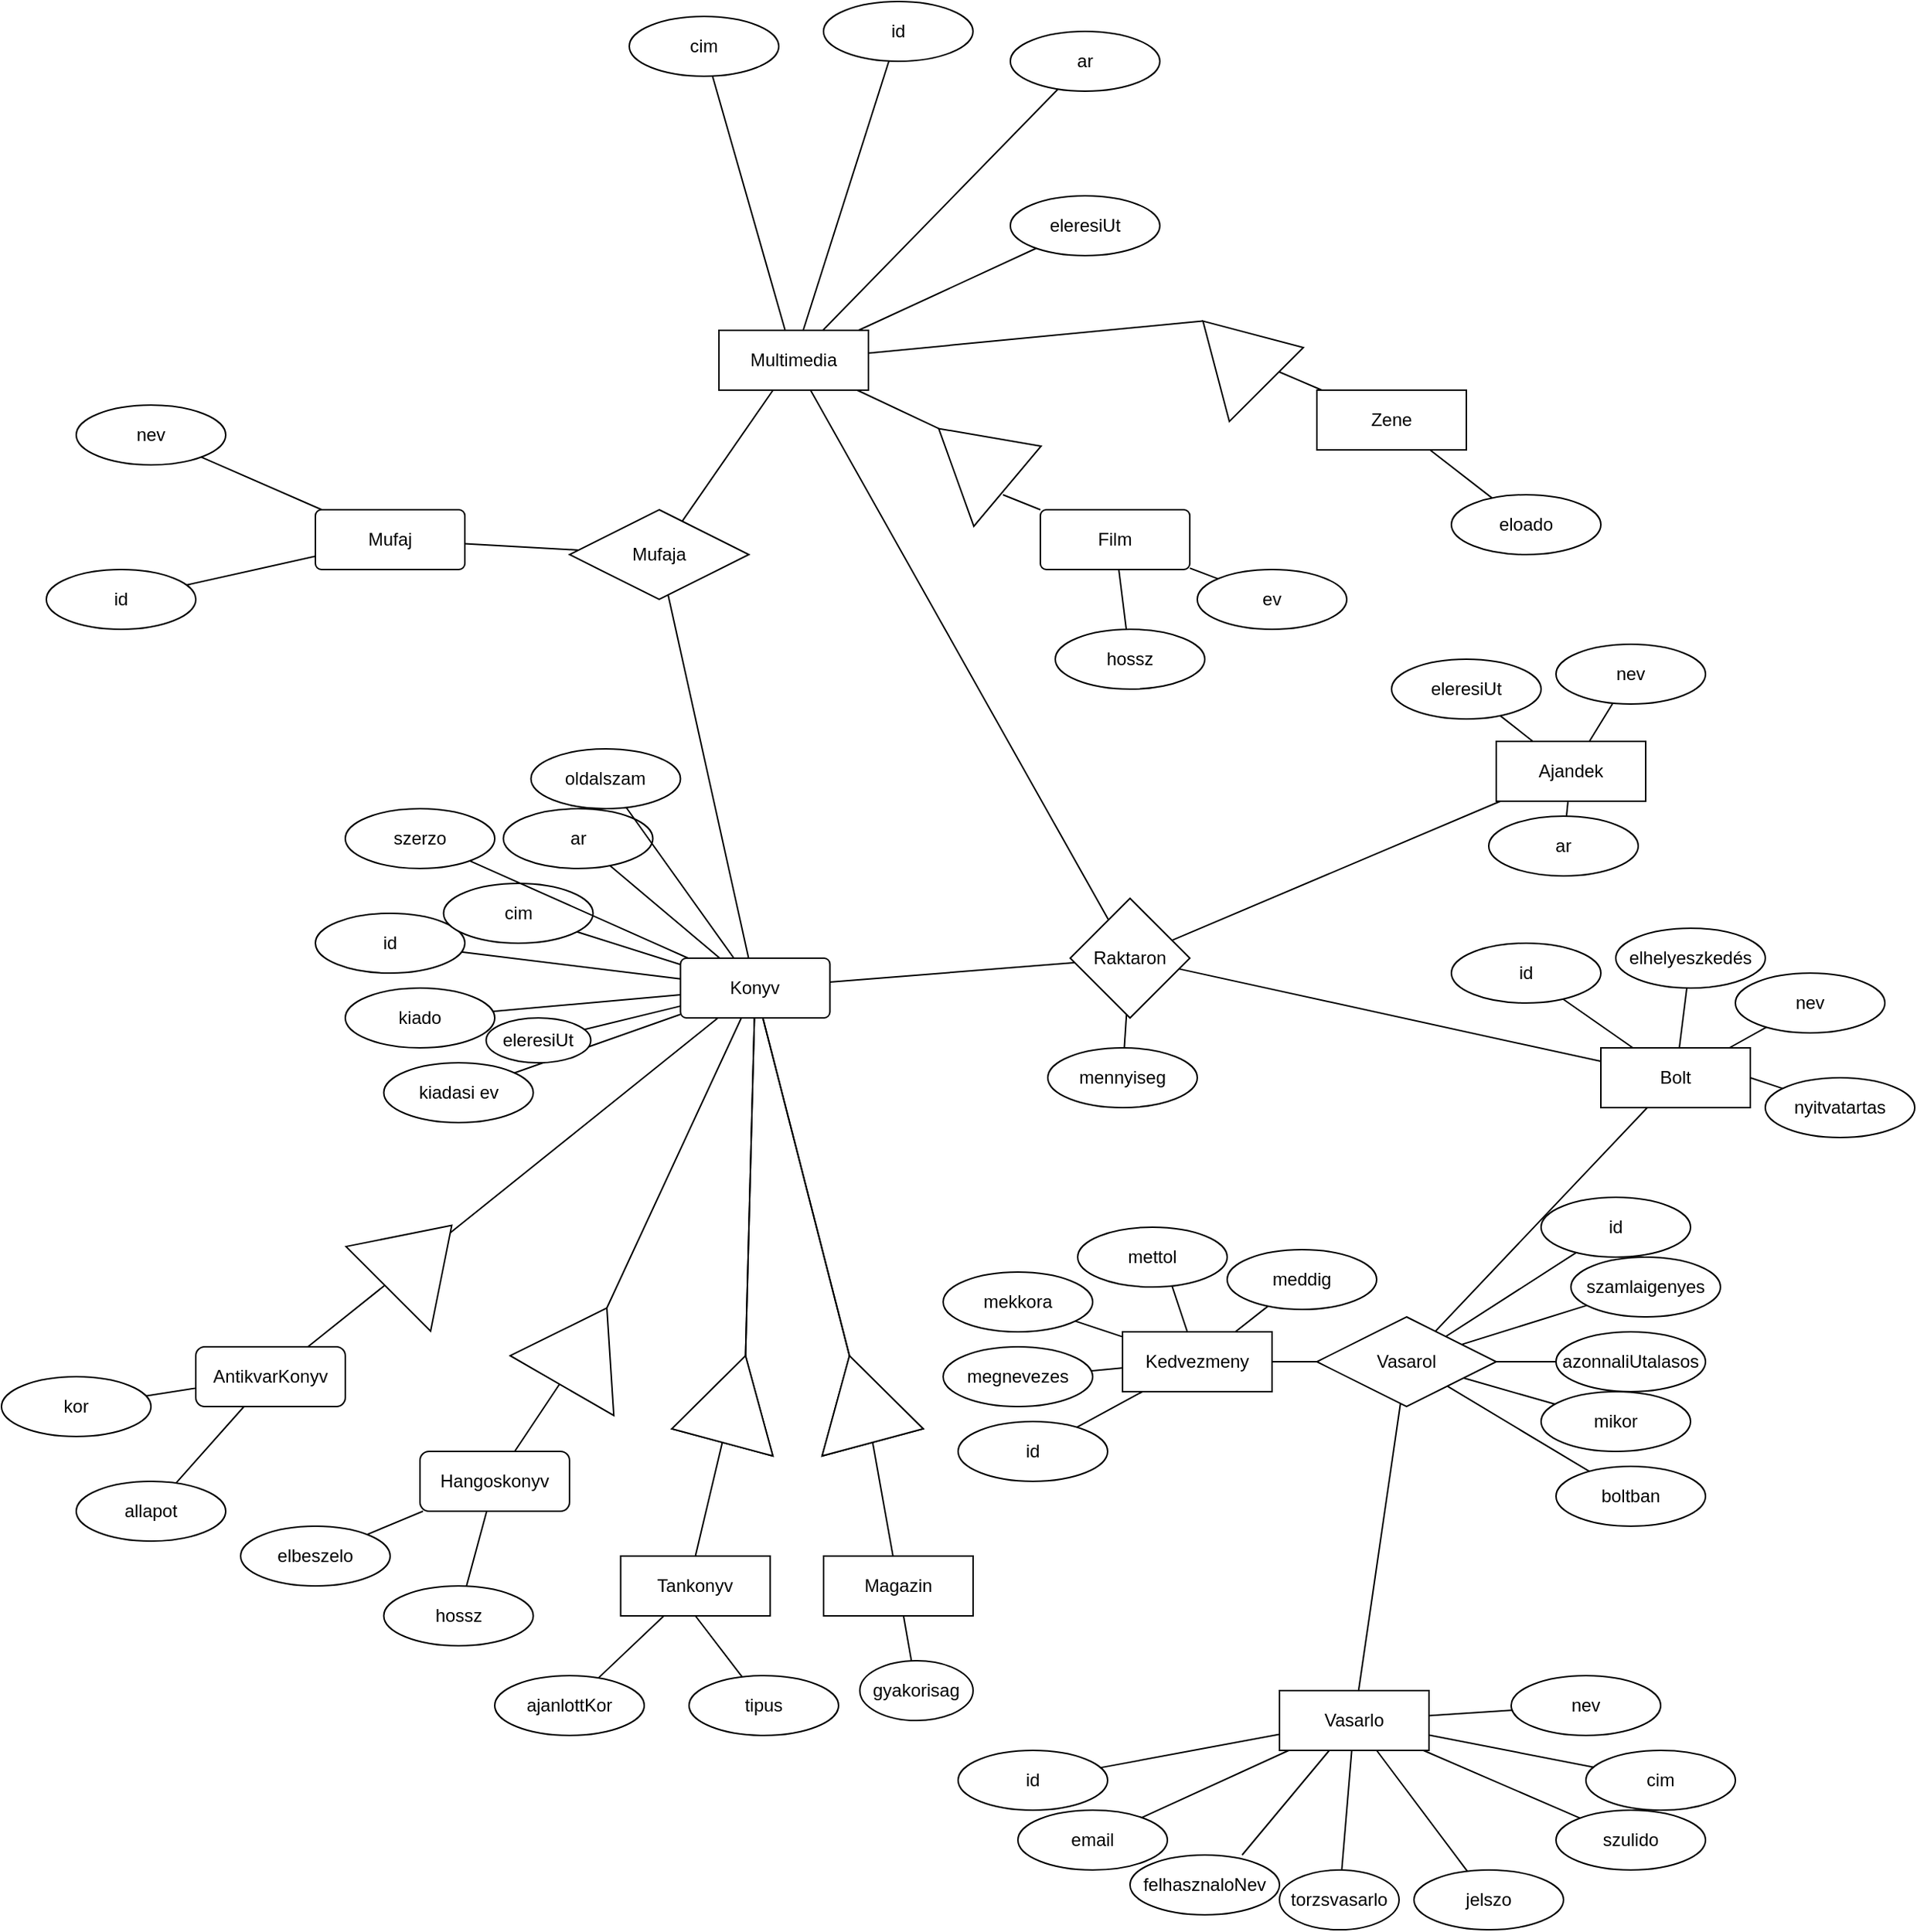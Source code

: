 <mxfile version="14.5.1" type="device"><diagram id="R2lEEEUBdFMjLlhIrx00" name="Page-1"><mxGraphModel dx="2523" dy="2034" grid="1" gridSize="10" guides="1" tooltips="1" connect="1" arrows="1" fold="1" page="1" pageScale="1" pageWidth="850" pageHeight="1100" math="0" shadow="0" extFonts="Permanent Marker^https://fonts.googleapis.com/css?family=Permanent+Marker"><root><mxCell id="0"/><mxCell id="1" parent="0"/><mxCell id="XrJ8PS8pZuy_nvLOSSVN-3" value="Raktaron" style="rhombus;whiteSpace=wrap;html=1;" parent="1" vertex="1"><mxGeometry x="45" y="-80" width="80" height="80" as="geometry"/></mxCell><mxCell id="XrJ8PS8pZuy_nvLOSSVN-24" value="kiado" style="ellipse;whiteSpace=wrap;html=1;align=center;" parent="1" vertex="1"><mxGeometry x="-440" y="-20" width="100" height="40" as="geometry"/></mxCell><mxCell id="XrJ8PS8pZuy_nvLOSSVN-25" value="elhelyeszkedés" style="ellipse;whiteSpace=wrap;html=1;align=center;" parent="1" vertex="1"><mxGeometry x="410" y="-60" width="100" height="40" as="geometry"/></mxCell><mxCell id="XrJ8PS8pZuy_nvLOSSVN-26" value="id" style="ellipse;whiteSpace=wrap;html=1;align=center;" parent="1" vertex="1"><mxGeometry x="-460" y="-70" width="100" height="40" as="geometry"/></mxCell><mxCell id="XrJ8PS8pZuy_nvLOSSVN-27" value="cim" style="ellipse;whiteSpace=wrap;html=1;align=center;" parent="1" vertex="1"><mxGeometry x="-374.24" y="-90" width="100" height="40" as="geometry"/></mxCell><mxCell id="XrJ8PS8pZuy_nvLOSSVN-29" value="id" style="ellipse;whiteSpace=wrap;html=1;align=center;" parent="1" vertex="1"><mxGeometry x="300" y="-50" width="100" height="40" as="geometry"/></mxCell><mxCell id="XrJ8PS8pZuy_nvLOSSVN-31" value="kiadasi ev" style="ellipse;whiteSpace=wrap;html=1;align=center;" parent="1" vertex="1"><mxGeometry x="-414.24" y="30" width="100" height="40" as="geometry"/></mxCell><mxCell id="XrJ8PS8pZuy_nvLOSSVN-32" value="Konyv" style="rounded=1;arcSize=10;whiteSpace=wrap;html=1;align=center;" parent="1" vertex="1"><mxGeometry x="-215.76" y="-40" width="100" height="40" as="geometry"/></mxCell><mxCell id="XrJ8PS8pZuy_nvLOSSVN-33" value="Bolt" style="whiteSpace=wrap;html=1;align=center;" parent="1" vertex="1"><mxGeometry x="400" y="20" width="100" height="40" as="geometry"/></mxCell><mxCell id="XrJ8PS8pZuy_nvLOSSVN-35" value="" style="endArrow=none;html=1;rounded=0;" parent="1" source="XrJ8PS8pZuy_nvLOSSVN-3" target="XrJ8PS8pZuy_nvLOSSVN-32" edge="1"><mxGeometry relative="1" as="geometry"><mxPoint x="-40" y="80" as="sourcePoint"/><mxPoint x="120" y="80" as="targetPoint"/></mxGeometry></mxCell><mxCell id="XrJ8PS8pZuy_nvLOSSVN-36" value="" style="endArrow=none;html=1;rounded=0;" parent="1" source="XrJ8PS8pZuy_nvLOSSVN-33" target="XrJ8PS8pZuy_nvLOSSVN-3" edge="1"><mxGeometry relative="1" as="geometry"><mxPoint x="-40" y="80" as="sourcePoint"/><mxPoint x="120" y="80" as="targetPoint"/></mxGeometry></mxCell><mxCell id="XrJ8PS8pZuy_nvLOSSVN-37" value="" style="endArrow=none;html=1;rounded=0;" parent="1" source="XrJ8PS8pZuy_nvLOSSVN-32" target="XrJ8PS8pZuy_nvLOSSVN-26" edge="1"><mxGeometry relative="1" as="geometry"><mxPoint x="-40" y="80" as="sourcePoint"/><mxPoint x="120" y="80" as="targetPoint"/></mxGeometry></mxCell><mxCell id="XrJ8PS8pZuy_nvLOSSVN-38" value="" style="endArrow=none;html=1;rounded=0;" parent="1" source="XrJ8PS8pZuy_nvLOSSVN-32" target="XrJ8PS8pZuy_nvLOSSVN-27" edge="1"><mxGeometry relative="1" as="geometry"><mxPoint x="-40" y="80" as="sourcePoint"/><mxPoint x="120" y="80" as="targetPoint"/></mxGeometry></mxCell><mxCell id="XrJ8PS8pZuy_nvLOSSVN-39" value="" style="endArrow=none;html=1;rounded=0;" parent="1" source="XrJ8PS8pZuy_nvLOSSVN-32" target="XrJ8PS8pZuy_nvLOSSVN-24" edge="1"><mxGeometry relative="1" as="geometry"><mxPoint x="-40" y="80" as="sourcePoint"/><mxPoint x="120" y="80" as="targetPoint"/></mxGeometry></mxCell><mxCell id="XrJ8PS8pZuy_nvLOSSVN-40" value="" style="endArrow=none;html=1;rounded=0;" parent="1" source="XrJ8PS8pZuy_nvLOSSVN-32" target="XrJ8PS8pZuy_nvLOSSVN-31" edge="1"><mxGeometry relative="1" as="geometry"><mxPoint x="-40" y="80" as="sourcePoint"/><mxPoint x="120" y="80" as="targetPoint"/></mxGeometry></mxCell><mxCell id="XrJ8PS8pZuy_nvLOSSVN-41" value="" style="endArrow=none;html=1;rounded=0;" parent="1" source="XrJ8PS8pZuy_nvLOSSVN-29" target="XrJ8PS8pZuy_nvLOSSVN-33" edge="1"><mxGeometry relative="1" as="geometry"><mxPoint x="-40" y="80" as="sourcePoint"/><mxPoint x="120" y="80" as="targetPoint"/></mxGeometry></mxCell><mxCell id="XrJ8PS8pZuy_nvLOSSVN-42" value="" style="endArrow=none;html=1;rounded=0;" parent="1" source="XrJ8PS8pZuy_nvLOSSVN-25" target="XrJ8PS8pZuy_nvLOSSVN-33" edge="1"><mxGeometry relative="1" as="geometry"><mxPoint x="-40" y="80" as="sourcePoint"/><mxPoint x="120" y="80" as="targetPoint"/></mxGeometry></mxCell><mxCell id="XrJ8PS8pZuy_nvLOSSVN-46" value="" style="endArrow=none;html=1;rounded=0;" parent="1" source="XrJ8PS8pZuy_nvLOSSVN-68" target="XrJ8PS8pZuy_nvLOSSVN-3" edge="1"><mxGeometry relative="1" as="geometry"><mxPoint x="200" y="-90" as="sourcePoint"/><mxPoint x="120" y="80" as="targetPoint"/></mxGeometry></mxCell><mxCell id="XrJ8PS8pZuy_nvLOSSVN-49" value="" style="endArrow=none;html=1;rounded=0;" parent="1" source="XrJ8PS8pZuy_nvLOSSVN-32" target="XrJ8PS8pZuy_nvLOSSVN-52" edge="1"><mxGeometry relative="1" as="geometry"><mxPoint x="-40" y="80" as="sourcePoint"/><mxPoint x="-197.895" y="151.053" as="targetPoint"/></mxGeometry></mxCell><mxCell id="XrJ8PS8pZuy_nvLOSSVN-51" value="Mufaj" style="rounded=1;arcSize=10;whiteSpace=wrap;html=1;align=center;" parent="1" vertex="1"><mxGeometry x="-460" y="-340" width="100" height="40" as="geometry"/></mxCell><mxCell id="XrJ8PS8pZuy_nvLOSSVN-52" value="Mufaja" style="shape=rhombus;perimeter=rhombusPerimeter;whiteSpace=wrap;html=1;align=center;" parent="1" vertex="1"><mxGeometry x="-290" y="-340" width="120" height="60" as="geometry"/></mxCell><mxCell id="XrJ8PS8pZuy_nvLOSSVN-53" value="" style="endArrow=none;html=1;rounded=0;" parent="1" source="XrJ8PS8pZuy_nvLOSSVN-51" target="XrJ8PS8pZuy_nvLOSSVN-52" edge="1"><mxGeometry relative="1" as="geometry"><mxPoint x="-94.286" y="80" as="sourcePoint"/><mxPoint x="-217.333" y="181.333" as="targetPoint"/></mxGeometry></mxCell><mxCell id="XrJ8PS8pZuy_nvLOSSVN-54" value="nev" style="ellipse;whiteSpace=wrap;html=1;align=center;" parent="1" vertex="1"><mxGeometry x="-620" y="-410" width="100" height="40" as="geometry"/></mxCell><mxCell id="XrJ8PS8pZuy_nvLOSSVN-55" value="" style="endArrow=none;html=1;rounded=0;" parent="1" source="XrJ8PS8pZuy_nvLOSSVN-54" target="XrJ8PS8pZuy_nvLOSSVN-51" edge="1"><mxGeometry relative="1" as="geometry"><mxPoint x="-40" y="80" as="sourcePoint"/><mxPoint x="120" y="80" as="targetPoint"/></mxGeometry></mxCell><mxCell id="XrJ8PS8pZuy_nvLOSSVN-56" value="szerzo" style="ellipse;whiteSpace=wrap;html=1;align=center;" parent="1" vertex="1"><mxGeometry x="-440" y="-140" width="100" height="40" as="geometry"/></mxCell><mxCell id="XrJ8PS8pZuy_nvLOSSVN-57" value="" style="endArrow=none;html=1;rounded=0;" parent="1" source="XrJ8PS8pZuy_nvLOSSVN-56" target="XrJ8PS8pZuy_nvLOSSVN-32" edge="1"><mxGeometry relative="1" as="geometry"><mxPoint x="-40" y="80" as="sourcePoint"/><mxPoint x="120" y="80" as="targetPoint"/></mxGeometry></mxCell><mxCell id="XrJ8PS8pZuy_nvLOSSVN-58" value="Vasarlo" style="whiteSpace=wrap;html=1;align=center;" parent="1" vertex="1"><mxGeometry x="185" y="450" width="100" height="40" as="geometry"/></mxCell><mxCell id="XrJ8PS8pZuy_nvLOSSVN-59" value="Vasarol" style="shape=rhombus;perimeter=rhombusPerimeter;whiteSpace=wrap;html=1;align=center;" parent="1" vertex="1"><mxGeometry x="210" y="200" width="120" height="60" as="geometry"/></mxCell><mxCell id="XrJ8PS8pZuy_nvLOSSVN-60" value="" style="endArrow=none;html=1;rounded=0;" parent="1" source="XrJ8PS8pZuy_nvLOSSVN-58" target="XrJ8PS8pZuy_nvLOSSVN-59" edge="1"><mxGeometry relative="1" as="geometry"><mxPoint x="310" y="230" as="sourcePoint"/><mxPoint x="470" y="230" as="targetPoint"/></mxGeometry></mxCell><mxCell id="XrJ8PS8pZuy_nvLOSSVN-61" value="" style="endArrow=none;html=1;rounded=0;" parent="1" source="XrJ8PS8pZuy_nvLOSSVN-59" target="XrJ8PS8pZuy_nvLOSSVN-33" edge="1"><mxGeometry relative="1" as="geometry"><mxPoint x="310" y="230" as="sourcePoint"/><mxPoint x="470" y="230" as="targetPoint"/></mxGeometry></mxCell><mxCell id="XrJ8PS8pZuy_nvLOSSVN-63" value="nev" style="ellipse;whiteSpace=wrap;html=1;align=center;" parent="1" vertex="1"><mxGeometry x="340" y="440" width="100" height="40" as="geometry"/></mxCell><mxCell id="XrJ8PS8pZuy_nvLOSSVN-64" value="id" style="ellipse;whiteSpace=wrap;html=1;align=center;" parent="1" vertex="1"><mxGeometry x="-30" y="490" width="100" height="40" as="geometry"/></mxCell><mxCell id="XrJ8PS8pZuy_nvLOSSVN-65" value="cim" style="ellipse;whiteSpace=wrap;html=1;align=center;" parent="1" vertex="1"><mxGeometry x="390" y="490" width="100" height="40" as="geometry"/></mxCell><mxCell id="XrJ8PS8pZuy_nvLOSSVN-68" value="mennyiseg" style="ellipse;whiteSpace=wrap;html=1;align=center;" parent="1" vertex="1"><mxGeometry x="30" y="20" width="100" height="40" as="geometry"/></mxCell><mxCell id="XrJ8PS8pZuy_nvLOSSVN-69" value="" style="endArrow=none;html=1;rounded=0;" parent="1" source="XrJ8PS8pZuy_nvLOSSVN-58" target="XrJ8PS8pZuy_nvLOSSVN-63" edge="1"><mxGeometry relative="1" as="geometry"><mxPoint x="260.769" y="355.385" as="sourcePoint"/><mxPoint x="381.243" y="344.432" as="targetPoint"/></mxGeometry></mxCell><mxCell id="XrJ8PS8pZuy_nvLOSSVN-70" value="" style="endArrow=none;html=1;rounded=0;" parent="1" source="XrJ8PS8pZuy_nvLOSSVN-58" target="XrJ8PS8pZuy_nvLOSSVN-64" edge="1"><mxGeometry relative="1" as="geometry"><mxPoint x="206.667" y="530" as="sourcePoint"/><mxPoint x="193.326" y="610.044" as="targetPoint"/></mxGeometry></mxCell><mxCell id="XrJ8PS8pZuy_nvLOSSVN-73" value="id" style="ellipse;whiteSpace=wrap;html=1;align=center;" parent="1" vertex="1"><mxGeometry x="360" y="120" width="100" height="40" as="geometry"/></mxCell><mxCell id="XrJ8PS8pZuy_nvLOSSVN-74" value="" style="endArrow=none;html=1;rounded=0;" parent="1" source="XrJ8PS8pZuy_nvLOSSVN-59" target="XrJ8PS8pZuy_nvLOSSVN-73" edge="1"><mxGeometry relative="1" as="geometry"><mxPoint x="256.667" y="366.667" as="sourcePoint"/><mxPoint x="372.913" y="383.273" as="targetPoint"/></mxGeometry></mxCell><mxCell id="XrJ8PS8pZuy_nvLOSSVN-75" value="szulido" style="ellipse;whiteSpace=wrap;html=1;align=center;" parent="1" vertex="1"><mxGeometry x="370" y="530" width="100" height="40" as="geometry"/></mxCell><mxCell id="XrJ8PS8pZuy_nvLOSSVN-76" value="email" style="ellipse;whiteSpace=wrap;html=1;align=center;" parent="1" vertex="1"><mxGeometry x="10" y="530" width="100" height="40" as="geometry"/></mxCell><mxCell id="XrJ8PS8pZuy_nvLOSSVN-78" value="torzsvasarlo" style="ellipse;whiteSpace=wrap;html=1;align=center;" parent="1" vertex="1"><mxGeometry x="185" y="570" width="80" height="40" as="geometry"/></mxCell><mxCell id="XrJ8PS8pZuy_nvLOSSVN-81" value="" style="endArrow=none;html=1;rounded=0;" parent="1" source="XrJ8PS8pZuy_nvLOSSVN-58" target="XrJ8PS8pZuy_nvLOSSVN-65" edge="1"><mxGeometry relative="1" as="geometry"><mxPoint x="170" y="524.348" as="sourcePoint"/><mxPoint x="38.859" y="535.751" as="targetPoint"/></mxGeometry></mxCell><mxCell id="XrJ8PS8pZuy_nvLOSSVN-82" value="" style="endArrow=none;html=1;rounded=0;" parent="1" source="XrJ8PS8pZuy_nvLOSSVN-58" target="XrJ8PS8pZuy_nvLOSSVN-78" edge="1"><mxGeometry relative="1" as="geometry"><mxPoint x="180" y="534.348" as="sourcePoint"/><mxPoint x="48.859" y="545.751" as="targetPoint"/></mxGeometry></mxCell><mxCell id="XrJ8PS8pZuy_nvLOSSVN-85" value="" style="endArrow=none;html=1;rounded=0;" parent="1" source="XrJ8PS8pZuy_nvLOSSVN-58" target="XrJ8PS8pZuy_nvLOSSVN-75" edge="1"><mxGeometry relative="1" as="geometry"><mxPoint x="210" y="564.348" as="sourcePoint"/><mxPoint x="78.859" y="575.751" as="targetPoint"/></mxGeometry></mxCell><mxCell id="XrJ8PS8pZuy_nvLOSSVN-86" value="" style="endArrow=none;html=1;rounded=0;" parent="1" source="XrJ8PS8pZuy_nvLOSSVN-58" target="XrJ8PS8pZuy_nvLOSSVN-76" edge="1"><mxGeometry relative="1" as="geometry"><mxPoint x="220" y="574.348" as="sourcePoint"/><mxPoint x="88.859" y="585.751" as="targetPoint"/></mxGeometry></mxCell><mxCell id="XrJ8PS8pZuy_nvLOSSVN-88" value="azonnaliUtalasos" style="ellipse;whiteSpace=wrap;html=1;align=center;" parent="1" vertex="1"><mxGeometry x="370" y="210" width="100" height="40" as="geometry"/></mxCell><mxCell id="XrJ8PS8pZuy_nvLOSSVN-89" value="szamlaigenyes" style="ellipse;whiteSpace=wrap;html=1;align=center;" parent="1" vertex="1"><mxGeometry x="380" y="160" width="100" height="40" as="geometry"/></mxCell><mxCell id="XrJ8PS8pZuy_nvLOSSVN-90" value="" style="endArrow=none;html=1;rounded=0;" parent="1" source="XrJ8PS8pZuy_nvLOSSVN-59" target="XrJ8PS8pZuy_nvLOSSVN-88" edge="1"><mxGeometry relative="1" as="geometry"><mxPoint x="255.333" y="292.333" as="sourcePoint"/><mxPoint x="411.979" y="347.011" as="targetPoint"/></mxGeometry></mxCell><mxCell id="XrJ8PS8pZuy_nvLOSSVN-91" value="" style="endArrow=none;html=1;rounded=0;" parent="1" source="XrJ8PS8pZuy_nvLOSSVN-59" target="XrJ8PS8pZuy_nvLOSSVN-89" edge="1"><mxGeometry relative="1" as="geometry"><mxPoint x="265.333" y="302.333" as="sourcePoint"/><mxPoint x="421.979" y="357.011" as="targetPoint"/></mxGeometry></mxCell><mxCell id="XrJ8PS8pZuy_nvLOSSVN-92" value="id" style="ellipse;whiteSpace=wrap;html=1;align=center;" parent="1" vertex="1"><mxGeometry x="-120.06" y="-680" width="100" height="40" as="geometry"/></mxCell><mxCell id="XrJ8PS8pZuy_nvLOSSVN-93" value="Film" style="rounded=1;arcSize=10;whiteSpace=wrap;html=1;align=center;" parent="1" vertex="1"><mxGeometry x="25" y="-340" width="100" height="40" as="geometry"/></mxCell><mxCell id="XrJ8PS8pZuy_nvLOSSVN-94" value="" style="endArrow=none;html=1;rounded=0;" parent="1" source="IiNPLwiENyYTRC3x_rsG-48" target="XrJ8PS8pZuy_nvLOSSVN-92" edge="1"><mxGeometry relative="1" as="geometry"><mxPoint x="-0.06" y="-640" as="sourcePoint"/><mxPoint x="-75.254" y="-539.612" as="targetPoint"/></mxGeometry></mxCell><mxCell id="XrJ8PS8pZuy_nvLOSSVN-96" value="" style="endArrow=none;html=1;rounded=0;" parent="1" source="XrJ8PS8pZuy_nvLOSSVN-93" target="XrJ8PS8pZuy_nvLOSSVN-103" edge="1"><mxGeometry relative="1" as="geometry"><mxPoint x="11.65" y="-476.3" as="sourcePoint"/><mxPoint x="-159.374" y="-580.001" as="targetPoint"/></mxGeometry></mxCell><mxCell id="XrJ8PS8pZuy_nvLOSSVN-99" value="ar" style="ellipse;whiteSpace=wrap;html=1;align=center;" parent="1" vertex="1"><mxGeometry x="-334.24" y="-140" width="100" height="40" as="geometry"/></mxCell><mxCell id="XrJ8PS8pZuy_nvLOSSVN-100" value="" style="endArrow=none;html=1;rounded=0;" parent="1" source="XrJ8PS8pZuy_nvLOSSVN-32" target="XrJ8PS8pZuy_nvLOSSVN-99" edge="1"><mxGeometry relative="1" as="geometry"><mxPoint x="-70" y="80" as="sourcePoint"/><mxPoint x="-70" y="150" as="targetPoint"/></mxGeometry></mxCell><mxCell id="XrJ8PS8pZuy_nvLOSSVN-103" value="hossz" style="ellipse;whiteSpace=wrap;html=1;align=center;" parent="1" vertex="1"><mxGeometry x="35" y="-260" width="100" height="40" as="geometry"/></mxCell><mxCell id="XrJ8PS8pZuy_nvLOSSVN-104" value="hossz" style="ellipse;whiteSpace=wrap;html=1;align=center;" parent="1" vertex="1"><mxGeometry x="-414.24" y="380" width="100" height="40" as="geometry"/></mxCell><mxCell id="XrJ8PS8pZuy_nvLOSSVN-105" value="" style="endArrow=none;html=1;rounded=0;" parent="1" source="XrJ8PS8pZuy_nvLOSSVN-111" target="XrJ8PS8pZuy_nvLOSSVN-104" edge="1"><mxGeometry relative="1" as="geometry"><mxPoint x="-70" y="80" as="sourcePoint"/><mxPoint x="-70" y="150" as="targetPoint"/></mxGeometry></mxCell><mxCell id="XrJ8PS8pZuy_nvLOSSVN-107" value="" style="endArrow=none;html=1;rounded=0;" parent="1" source="XrJ8PS8pZuy_nvLOSSVN-109" target="XrJ8PS8pZuy_nvLOSSVN-111" edge="1"><mxGeometry relative="1" as="geometry"><mxPoint x="-180" y="-230" as="sourcePoint"/><mxPoint x="-410" y="323.81" as="targetPoint"/></mxGeometry></mxCell><mxCell id="XrJ8PS8pZuy_nvLOSSVN-109" value="" style="triangle;whiteSpace=wrap;html=1;rotation=-60;" parent="1" vertex="1"><mxGeometry x="-310" y="180" width="60" height="80" as="geometry"/></mxCell><mxCell id="XrJ8PS8pZuy_nvLOSSVN-110" value="" style="endArrow=none;html=1;rounded=0;entryX=1;entryY=0.5;entryDx=0;entryDy=0;" parent="1" source="XrJ8PS8pZuy_nvLOSSVN-32" target="XrJ8PS8pZuy_nvLOSSVN-109" edge="1"><mxGeometry relative="1" as="geometry"><mxPoint x="-104.104" y="70" as="sourcePoint"/><mxPoint x="-410" y="323.81" as="targetPoint"/></mxGeometry></mxCell><mxCell id="XrJ8PS8pZuy_nvLOSSVN-111" value="Hangoskonyv" style="rounded=1;whiteSpace=wrap;html=1;" parent="1" vertex="1"><mxGeometry x="-390" y="290" width="100" height="40" as="geometry"/></mxCell><mxCell id="XrJ8PS8pZuy_nvLOSSVN-112" value="elbeszelo" style="ellipse;whiteSpace=wrap;html=1;align=center;" parent="1" vertex="1"><mxGeometry x="-510" y="340" width="100" height="40" as="geometry"/></mxCell><mxCell id="XrJ8PS8pZuy_nvLOSSVN-113" value="" style="endArrow=none;html=1;rounded=0;" parent="1" source="XrJ8PS8pZuy_nvLOSSVN-111" target="XrJ8PS8pZuy_nvLOSSVN-112" edge="1"><mxGeometry relative="1" as="geometry"><mxPoint x="-395.758" y="350" as="sourcePoint"/><mxPoint x="-377.197" y="400.208" as="targetPoint"/></mxGeometry></mxCell><mxCell id="XrJ8PS8pZuy_nvLOSSVN-114" value="oldalszam" style="ellipse;whiteSpace=wrap;html=1;align=center;" parent="1" vertex="1"><mxGeometry x="-315.76" y="-180" width="100" height="40" as="geometry"/></mxCell><mxCell id="XrJ8PS8pZuy_nvLOSSVN-115" value="" style="endArrow=none;html=1;rounded=0;" parent="1" source="XrJ8PS8pZuy_nvLOSSVN-32" target="XrJ8PS8pZuy_nvLOSSVN-114" edge="1"><mxGeometry relative="1" as="geometry"><mxPoint x="-70" y="80" as="sourcePoint"/><mxPoint x="-70" y="150" as="targetPoint"/></mxGeometry></mxCell><mxCell id="XrJ8PS8pZuy_nvLOSSVN-118" value="kor" style="ellipse;whiteSpace=wrap;html=1;align=center;" parent="1" vertex="1"><mxGeometry x="-670" y="240" width="100" height="40" as="geometry"/></mxCell><mxCell id="XrJ8PS8pZuy_nvLOSSVN-119" value="" style="endArrow=none;html=1;rounded=0;" parent="1" source="XrJ8PS8pZuy_nvLOSSVN-122" target="XrJ8PS8pZuy_nvLOSSVN-118" edge="1"><mxGeometry relative="1" as="geometry"><mxPoint x="-250" y="30" as="sourcePoint"/><mxPoint x="-250" y="100" as="targetPoint"/></mxGeometry></mxCell><mxCell id="XrJ8PS8pZuy_nvLOSSVN-120" value="" style="endArrow=none;html=1;rounded=0;" parent="1" source="XrJ8PS8pZuy_nvLOSSVN-121" target="XrJ8PS8pZuy_nvLOSSVN-122" edge="1"><mxGeometry relative="1" as="geometry"><mxPoint x="-360" y="-280" as="sourcePoint"/><mxPoint x="-590" y="273.81" as="targetPoint"/></mxGeometry></mxCell><mxCell id="XrJ8PS8pZuy_nvLOSSVN-121" value="" style="triangle;whiteSpace=wrap;html=1;rotation=-45;" parent="1" vertex="1"><mxGeometry x="-420" y="120" width="60" height="80" as="geometry"/></mxCell><mxCell id="XrJ8PS8pZuy_nvLOSSVN-122" value="AntikvarKonyv" style="rounded=1;whiteSpace=wrap;html=1;" parent="1" vertex="1"><mxGeometry x="-540" y="220" width="100" height="40" as="geometry"/></mxCell><mxCell id="XrJ8PS8pZuy_nvLOSSVN-123" value="allapot" style="ellipse;whiteSpace=wrap;html=1;align=center;" parent="1" vertex="1"><mxGeometry x="-620" y="310" width="100" height="40" as="geometry"/></mxCell><mxCell id="XrJ8PS8pZuy_nvLOSSVN-124" value="" style="endArrow=none;html=1;rounded=0;" parent="1" source="XrJ8PS8pZuy_nvLOSSVN-122" target="XrJ8PS8pZuy_nvLOSSVN-123" edge="1"><mxGeometry relative="1" as="geometry"><mxPoint x="-575.758" y="300" as="sourcePoint"/><mxPoint x="-557.197" y="350.208" as="targetPoint"/></mxGeometry></mxCell><mxCell id="XrJ8PS8pZuy_nvLOSSVN-125" value="" style="endArrow=none;html=1;rounded=0;" parent="1" source="XrJ8PS8pZuy_nvLOSSVN-32" target="XrJ8PS8pZuy_nvLOSSVN-121" edge="1"><mxGeometry relative="1" as="geometry"><mxPoint x="-95.72" y="80" as="sourcePoint"/><mxPoint x="-255.664" y="204.373" as="targetPoint"/></mxGeometry></mxCell><mxCell id="XrJ8PS8pZuy_nvLOSSVN-142" value="Zene" style="rounded=0;whiteSpace=wrap;html=1;" parent="1" vertex="1"><mxGeometry x="210" y="-420" width="100" height="40" as="geometry"/></mxCell><mxCell id="XrJ8PS8pZuy_nvLOSSVN-146" value="ar" style="ellipse;whiteSpace=wrap;html=1;align=center;" parent="1" vertex="1"><mxGeometry x="4.94" y="-660" width="100" height="40" as="geometry"/></mxCell><mxCell id="XrJ8PS8pZuy_nvLOSSVN-147" value="" style="endArrow=none;html=1;rounded=0;" parent="1" source="IiNPLwiENyYTRC3x_rsG-48" target="XrJ8PS8pZuy_nvLOSSVN-146" edge="1"><mxGeometry relative="1" as="geometry"><mxPoint x="-47.429" y="-660" as="sourcePoint"/><mxPoint x="-302.47" y="-800" as="targetPoint"/></mxGeometry></mxCell><mxCell id="XrJ8PS8pZuy_nvLOSSVN-150" value="eloado" style="ellipse;whiteSpace=wrap;html=1;align=center;" parent="1" vertex="1"><mxGeometry x="300" y="-350" width="100" height="40" as="geometry"/></mxCell><mxCell id="XrJ8PS8pZuy_nvLOSSVN-151" value="" style="endArrow=none;html=1;rounded=0;" parent="1" source="XrJ8PS8pZuy_nvLOSSVN-150" target="XrJ8PS8pZuy_nvLOSSVN-142" edge="1"><mxGeometry relative="1" as="geometry"><mxPoint x="325.273" y="-650.382" as="sourcePoint"/><mxPoint x="265" y="-530" as="targetPoint"/></mxGeometry></mxCell><mxCell id="XrJ8PS8pZuy_nvLOSSVN-98" value="cim" style="ellipse;whiteSpace=wrap;html=1;align=center;" parent="1" vertex="1"><mxGeometry x="-250" y="-670" width="100" height="40" as="geometry"/></mxCell><mxCell id="1aypObMpzizOVe4IXBlL-1" value="" style="endArrow=none;html=1;rounded=0;" parent="1" source="IiNPLwiENyYTRC3x_rsG-48" target="XrJ8PS8pZuy_nvLOSSVN-98" edge="1"><mxGeometry relative="1" as="geometry"><mxPoint x="-30.06" y="-640" as="sourcePoint"/><mxPoint x="-73.875" y="-650.507" as="targetPoint"/></mxGeometry></mxCell><mxCell id="1aypObMpzizOVe4IXBlL-3" style="edgeStyle=orthogonalEdgeStyle;rounded=0;orthogonalLoop=1;jettySize=auto;html=1;exitX=0.5;exitY=1;exitDx=0;exitDy=0;" parent="1" source="XrJ8PS8pZuy_nvLOSSVN-103" target="XrJ8PS8pZuy_nvLOSSVN-103" edge="1"><mxGeometry relative="1" as="geometry"/></mxCell><mxCell id="1aypObMpzizOVe4IXBlL-6" value="" style="endArrow=none;html=1;rounded=0;entryX=1;entryY=0.5;entryDx=0;entryDy=0;" parent="1" source="XrJ8PS8pZuy_nvLOSSVN-32" target="1aypObMpzizOVe4IXBlL-8" edge="1"><mxGeometry relative="1" as="geometry"><mxPoint x="-180" y="160" as="sourcePoint"/><mxPoint x="-150" y="220" as="targetPoint"/></mxGeometry></mxCell><mxCell id="1aypObMpzizOVe4IXBlL-8" value="" style="triangle;whiteSpace=wrap;html=1;rotation=-75;" parent="1" vertex="1"><mxGeometry x="-210" y="220" width="60" height="70" as="geometry"/></mxCell><mxCell id="1aypObMpzizOVe4IXBlL-9" value="" style="endArrow=none;html=1;entryX=0;entryY=0.5;entryDx=0;entryDy=0;exitX=0.5;exitY=0;exitDx=0;exitDy=0;" parent="1" source="1aypObMpzizOVe4IXBlL-10" target="1aypObMpzizOVe4IXBlL-8" edge="1"><mxGeometry width="50" height="50" relative="1" as="geometry"><mxPoint x="-210" y="340" as="sourcePoint"/><mxPoint x="-170" y="310" as="targetPoint"/></mxGeometry></mxCell><mxCell id="1aypObMpzizOVe4IXBlL-10" value="Tankonyv" style="whiteSpace=wrap;html=1;align=center;" parent="1" vertex="1"><mxGeometry x="-255.76" y="360" width="100" height="40" as="geometry"/></mxCell><mxCell id="1aypObMpzizOVe4IXBlL-15" value="" style="endArrow=none;html=1;exitX=0.5;exitY=1;exitDx=0;exitDy=0;" parent="1" source="1aypObMpzizOVe4IXBlL-10" target="IiNPLwiENyYTRC3x_rsG-20" edge="1"><mxGeometry width="50" height="50" relative="1" as="geometry"><mxPoint x="-40" y="230" as="sourcePoint"/><mxPoint x="-170.046" y="457.143" as="targetPoint"/></mxGeometry></mxCell><mxCell id="1aypObMpzizOVe4IXBlL-16" value="ajanlottKor" style="ellipse;whiteSpace=wrap;html=1;align=center;" parent="1" vertex="1"><mxGeometry x="-340" y="440" width="100" height="40" as="geometry"/></mxCell><mxCell id="1aypObMpzizOVe4IXBlL-17" value="" style="endArrow=none;html=1;" parent="1" source="1aypObMpzizOVe4IXBlL-10" target="1aypObMpzizOVe4IXBlL-16" edge="1"><mxGeometry width="50" height="50" relative="1" as="geometry"><mxPoint x="-40" y="350" as="sourcePoint"/><mxPoint x="10" y="300" as="targetPoint"/></mxGeometry></mxCell><mxCell id="1aypObMpzizOVe4IXBlL-20" value="Kedvezmeny" style="whiteSpace=wrap;html=1;align=center;" parent="1" vertex="1"><mxGeometry x="80" y="210" width="100" height="40" as="geometry"/></mxCell><mxCell id="1aypObMpzizOVe4IXBlL-21" value="" style="endArrow=none;html=1;exitX=0.5;exitY=0;exitDx=0;exitDy=0;" parent="1" source="1aypObMpzizOVe4IXBlL-22" target="1aypObMpzizOVe4IXBlL-20" edge="1"><mxGeometry width="50" height="50" relative="1" as="geometry"><mxPoint x="80" y="350" as="sourcePoint"/><mxPoint x="130" y="300" as="targetPoint"/></mxGeometry></mxCell><mxCell id="1aypObMpzizOVe4IXBlL-22" value="mettol" style="ellipse;whiteSpace=wrap;html=1;align=center;" parent="1" vertex="1"><mxGeometry x="50" y="140" width="100" height="40" as="geometry"/></mxCell><mxCell id="1aypObMpzizOVe4IXBlL-23" value="meddig" style="ellipse;whiteSpace=wrap;html=1;align=center;" parent="1" vertex="1"><mxGeometry x="150" y="155" width="100" height="40" as="geometry"/></mxCell><mxCell id="1aypObMpzizOVe4IXBlL-24" value="mekkora" style="ellipse;whiteSpace=wrap;html=1;align=center;" parent="1" vertex="1"><mxGeometry x="-40" y="170" width="100" height="40" as="geometry"/></mxCell><mxCell id="1aypObMpzizOVe4IXBlL-25" value="" style="endArrow=none;html=1;" parent="1" source="1aypObMpzizOVe4IXBlL-20" target="1aypObMpzizOVe4IXBlL-24" edge="1"><mxGeometry width="50" height="50" relative="1" as="geometry"><mxPoint x="80" y="230" as="sourcePoint"/><mxPoint x="130" y="180" as="targetPoint"/></mxGeometry></mxCell><mxCell id="1aypObMpzizOVe4IXBlL-26" value="" style="endArrow=none;html=1;" parent="1" source="1aypObMpzizOVe4IXBlL-20" target="1aypObMpzizOVe4IXBlL-23" edge="1"><mxGeometry width="50" height="50" relative="1" as="geometry"><mxPoint x="80" y="230" as="sourcePoint"/><mxPoint x="130" y="180" as="targetPoint"/></mxGeometry></mxCell><mxCell id="1aypObMpzizOVe4IXBlL-27" style="edgeStyle=orthogonalEdgeStyle;rounded=0;orthogonalLoop=1;jettySize=auto;html=1;exitX=0.5;exitY=1;exitDx=0;exitDy=0;endArrow=none;endFill=0;" parent="1" source="1aypObMpzizOVe4IXBlL-24" target="1aypObMpzizOVe4IXBlL-24" edge="1"><mxGeometry relative="1" as="geometry"/></mxCell><mxCell id="1aypObMpzizOVe4IXBlL-29" value="" style="endArrow=none;html=1;entryX=0;entryY=0.5;entryDx=0;entryDy=0;" parent="1" source="1aypObMpzizOVe4IXBlL-20" target="XrJ8PS8pZuy_nvLOSSVN-59" edge="1"><mxGeometry width="50" height="50" relative="1" as="geometry"><mxPoint x="80" y="230" as="sourcePoint"/><mxPoint x="130" y="180" as="targetPoint"/></mxGeometry></mxCell><mxCell id="1aypObMpzizOVe4IXBlL-30" value="" style="endArrow=none;html=1;" parent="1" source="1aypObMpzizOVe4IXBlL-31" target="1aypObMpzizOVe4IXBlL-20" edge="1"><mxGeometry width="50" height="50" relative="1" as="geometry"><mxPoint x="120" y="120" as="sourcePoint"/><mxPoint x="130" y="180" as="targetPoint"/></mxGeometry></mxCell><mxCell id="1aypObMpzizOVe4IXBlL-31" value="id" style="ellipse;whiteSpace=wrap;html=1;align=center;" parent="1" vertex="1"><mxGeometry x="-30" y="270" width="100" height="40" as="geometry"/></mxCell><mxCell id="1aypObMpzizOVe4IXBlL-32" value="" style="endArrow=none;html=1;" parent="1" source="1aypObMpzizOVe4IXBlL-33" target="1aypObMpzizOVe4IXBlL-20" edge="1"><mxGeometry width="50" height="50" relative="1" as="geometry"><mxPoint x="20" y="110" as="sourcePoint"/><mxPoint x="130" y="180" as="targetPoint"/></mxGeometry></mxCell><mxCell id="1aypObMpzizOVe4IXBlL-33" value="megnevezes" style="ellipse;whiteSpace=wrap;html=1;align=center;" parent="1" vertex="1"><mxGeometry x="-40" y="220" width="100" height="40" as="geometry"/></mxCell><mxCell id="1aypObMpzizOVe4IXBlL-34" value="" style="endArrow=none;html=1;" parent="1" source="1aypObMpzizOVe4IXBlL-35" target="XrJ8PS8pZuy_nvLOSSVN-59" edge="1"><mxGeometry width="50" height="50" relative="1" as="geometry"><mxPoint x="270" y="310" as="sourcePoint"/><mxPoint x="170" y="300" as="targetPoint"/></mxGeometry></mxCell><mxCell id="1aypObMpzizOVe4IXBlL-35" value="mikor" style="ellipse;whiteSpace=wrap;html=1;align=center;" parent="1" vertex="1"><mxGeometry x="360" y="250" width="100" height="40" as="geometry"/></mxCell><mxCell id="1aypObMpzizOVe4IXBlL-41" value="" style="endArrow=none;html=1;" parent="1" source="XrJ8PS8pZuy_nvLOSSVN-58" target="1aypObMpzizOVe4IXBlL-42" edge="1"><mxGeometry width="50" height="50" relative="1" as="geometry"><mxPoint x="120" y="350" as="sourcePoint"/><mxPoint x="340" y="640" as="targetPoint"/></mxGeometry></mxCell><mxCell id="1aypObMpzizOVe4IXBlL-42" value="jelszo&lt;br&gt;" style="ellipse;whiteSpace=wrap;html=1;align=center;" parent="1" vertex="1"><mxGeometry x="275.0" y="570" width="100" height="40" as="geometry"/></mxCell><mxCell id="1aypObMpzizOVe4IXBlL-43" value="" style="endArrow=none;html=1;" parent="1" source="1aypObMpzizOVe4IXBlL-45" target="XrJ8PS8pZuy_nvLOSSVN-33" edge="1"><mxGeometry width="50" height="50" relative="1" as="geometry"><mxPoint x="530" y="-10" as="sourcePoint"/><mxPoint x="170" y="-180" as="targetPoint"/></mxGeometry></mxCell><mxCell id="1aypObMpzizOVe4IXBlL-45" value="nev" style="ellipse;whiteSpace=wrap;html=1;align=center;" parent="1" vertex="1"><mxGeometry x="490" y="-30" width="100" height="40" as="geometry"/></mxCell><mxCell id="1aypObMpzizOVe4IXBlL-46" value="nyitvatartas" style="ellipse;whiteSpace=wrap;html=1;align=center;" parent="1" vertex="1"><mxGeometry x="510" y="40" width="100" height="40" as="geometry"/></mxCell><mxCell id="1aypObMpzizOVe4IXBlL-47" value="" style="endArrow=none;html=1;exitX=1;exitY=0.5;exitDx=0;exitDy=0;" parent="1" source="XrJ8PS8pZuy_nvLOSSVN-33" target="1aypObMpzizOVe4IXBlL-46" edge="1"><mxGeometry width="50" height="50" relative="1" as="geometry"><mxPoint x="120" y="-130" as="sourcePoint"/><mxPoint x="170" y="-180" as="targetPoint"/></mxGeometry></mxCell><mxCell id="1aypObMpzizOVe4IXBlL-48" value="" style="endArrow=none;html=1;" parent="1" source="XrJ8PS8pZuy_nvLOSSVN-93" target="1aypObMpzizOVe4IXBlL-49" edge="1"><mxGeometry width="50" height="50" relative="1" as="geometry"><mxPoint x="170" y="-210" as="sourcePoint"/><mxPoint x="30" y="-180" as="targetPoint"/></mxGeometry></mxCell><mxCell id="1aypObMpzizOVe4IXBlL-49" value="ev" style="ellipse;whiteSpace=wrap;html=1;align=center;" parent="1" vertex="1"><mxGeometry x="130.0" y="-300" width="100" height="40" as="geometry"/></mxCell><mxCell id="1aypObMpzizOVe4IXBlL-51" value="" style="endArrow=none;html=1;" parent="1" target="XrJ8PS8pZuy_nvLOSSVN-58" edge="1"><mxGeometry width="50" height="50" relative="1" as="geometry"><mxPoint x="160" y="560" as="sourcePoint"/><mxPoint x="260" y="450" as="targetPoint"/></mxGeometry></mxCell><mxCell id="1aypObMpzizOVe4IXBlL-52" value="felhasznaloNev" style="ellipse;whiteSpace=wrap;html=1;align=center;" parent="1" vertex="1"><mxGeometry x="85" y="560" width="100" height="40" as="geometry"/></mxCell><mxCell id="IiNPLwiENyYTRC3x_rsG-1" value="" style="endArrow=none;html=1;" edge="1" parent="1" source="IiNPLwiENyYTRC3x_rsG-3" target="XrJ8PS8pZuy_nvLOSSVN-59"><mxGeometry width="50" height="50" relative="1" as="geometry"><mxPoint x="310" y="320" as="sourcePoint"/><mxPoint x="565" y="305" as="targetPoint"/></mxGeometry></mxCell><mxCell id="IiNPLwiENyYTRC3x_rsG-3" value="boltban" style="ellipse;whiteSpace=wrap;html=1;align=center;" vertex="1" parent="1"><mxGeometry x="370" y="300" width="100" height="40" as="geometry"/></mxCell><mxCell id="IiNPLwiENyYTRC3x_rsG-8" value="" style="endArrow=none;html=1;" edge="1" parent="1" source="IiNPLwiENyYTRC3x_rsG-9" target="IiNPLwiENyYTRC3x_rsG-44"><mxGeometry width="50" height="50" relative="1" as="geometry"><mxPoint x="-60" y="-150" as="sourcePoint"/><mxPoint x="-70" y="-218.189" as="targetPoint"/></mxGeometry></mxCell><mxCell id="IiNPLwiENyYTRC3x_rsG-9" value="gyakorisag" style="ellipse;whiteSpace=wrap;html=1;align=center;" vertex="1" parent="1"><mxGeometry x="-95.76" y="430" width="75.76" height="40" as="geometry"/></mxCell><mxCell id="IiNPLwiENyYTRC3x_rsG-17" value="eleresiUt" style="ellipse;whiteSpace=wrap;html=1;align=center;" vertex="1" parent="1"><mxGeometry x="-345.76" width="70" height="30" as="geometry"/></mxCell><mxCell id="IiNPLwiENyYTRC3x_rsG-18" value="" style="endArrow=none;html=1;rounded=0;" edge="1" parent="1" source="IiNPLwiENyYTRC3x_rsG-17" target="XrJ8PS8pZuy_nvLOSSVN-32"><mxGeometry relative="1" as="geometry"><mxPoint x="-20.001" y="-330.0" as="sourcePoint"/><mxPoint x="-90" y="-130" as="targetPoint"/></mxGeometry></mxCell><mxCell id="IiNPLwiENyYTRC3x_rsG-19" value="" style="endArrow=none;html=1;" edge="1" parent="1" source="IiNPLwiENyYTRC3x_rsG-22" target="XrJ8PS8pZuy_nvLOSSVN-51"><mxGeometry width="50" height="50" relative="1" as="geometry"><mxPoint x="-440" y="-300" as="sourcePoint"/><mxPoint x="-10" y="-90" as="targetPoint"/><Array as="points"/></mxGeometry></mxCell><mxCell id="IiNPLwiENyYTRC3x_rsG-20" value="tipus" style="ellipse;whiteSpace=wrap;html=1;align=center;" vertex="1" parent="1"><mxGeometry x="-210" y="440" width="100" height="40" as="geometry"/></mxCell><mxCell id="IiNPLwiENyYTRC3x_rsG-22" value="id" style="ellipse;whiteSpace=wrap;html=1;align=center;" vertex="1" parent="1"><mxGeometry x="-640" y="-300" width="100" height="40" as="geometry"/></mxCell><mxCell id="IiNPLwiENyYTRC3x_rsG-23" value="Ajandek" style="whiteSpace=wrap;html=1;align=center;" vertex="1" parent="1"><mxGeometry x="330" y="-185" width="100" height="40" as="geometry"/></mxCell><mxCell id="IiNPLwiENyYTRC3x_rsG-24" value="" style="endArrow=none;html=1;" edge="1" parent="1" source="XrJ8PS8pZuy_nvLOSSVN-3" target="IiNPLwiENyYTRC3x_rsG-23"><mxGeometry width="50" height="50" relative="1" as="geometry"><mxPoint x="30" as="sourcePoint"/><mxPoint x="80" y="-50" as="targetPoint"/></mxGeometry></mxCell><mxCell id="IiNPLwiENyYTRC3x_rsG-34" value="" style="endArrow=none;html=1;" edge="1" parent="1" source="IiNPLwiENyYTRC3x_rsG-35" target="IiNPLwiENyYTRC3x_rsG-23"><mxGeometry width="50" height="50" relative="1" as="geometry"><mxPoint x="326" y="-210" as="sourcePoint"/><mxPoint x="80" y="-50" as="targetPoint"/></mxGeometry></mxCell><mxCell id="IiNPLwiENyYTRC3x_rsG-35" value="ar" style="ellipse;whiteSpace=wrap;html=1;align=center;" vertex="1" parent="1"><mxGeometry x="325" y="-135" width="100" height="40" as="geometry"/></mxCell><mxCell id="IiNPLwiENyYTRC3x_rsG-36" value="" style="endArrow=none;html=1;" edge="1" parent="1" source="IiNPLwiENyYTRC3x_rsG-23" target="IiNPLwiENyYTRC3x_rsG-37"><mxGeometry width="50" height="50" relative="1" as="geometry"><mxPoint x="30" as="sourcePoint"/><mxPoint x="270" y="-150" as="targetPoint"/></mxGeometry></mxCell><mxCell id="IiNPLwiENyYTRC3x_rsG-37" value="nev" style="ellipse;whiteSpace=wrap;html=1;align=center;" vertex="1" parent="1"><mxGeometry x="370" y="-250" width="100" height="40" as="geometry"/></mxCell><mxCell id="IiNPLwiENyYTRC3x_rsG-44" value="Magazin" style="whiteSpace=wrap;html=1;align=center;" vertex="1" parent="1"><mxGeometry x="-120" y="360" width="100" height="40" as="geometry"/></mxCell><mxCell id="IiNPLwiENyYTRC3x_rsG-45" value="" style="endArrow=none;html=1;rounded=0;entryX=1;entryY=0.5;entryDx=0;entryDy=0;" edge="1" parent="1" target="IiNPLwiENyYTRC3x_rsG-46" source="XrJ8PS8pZuy_nvLOSSVN-32"><mxGeometry relative="1" as="geometry"><mxPoint x="-85.108" y="-20" as="sourcePoint"/><mxPoint x="-64.94" y="220" as="targetPoint"/></mxGeometry></mxCell><mxCell id="IiNPLwiENyYTRC3x_rsG-46" value="" style="triangle;whiteSpace=wrap;html=1;rotation=-105;" vertex="1" parent="1"><mxGeometry x="-124.94" y="220" width="60" height="70" as="geometry"/></mxCell><mxCell id="IiNPLwiENyYTRC3x_rsG-47" value="" style="endArrow=none;html=1;entryX=0;entryY=0.5;entryDx=0;entryDy=0;" edge="1" parent="1" target="IiNPLwiENyYTRC3x_rsG-46" source="IiNPLwiENyYTRC3x_rsG-44"><mxGeometry width="50" height="50" relative="1" as="geometry"><mxPoint x="-19.995" y="350" as="sourcePoint"/><mxPoint x="-84.94" y="310" as="targetPoint"/></mxGeometry></mxCell><mxCell id="IiNPLwiENyYTRC3x_rsG-48" value="Multimedia" style="whiteSpace=wrap;html=1;align=center;" vertex="1" parent="1"><mxGeometry x="-190" y="-460" width="100" height="40" as="geometry"/></mxCell><mxCell id="IiNPLwiENyYTRC3x_rsG-49" value="" style="endArrow=none;html=1;rounded=0;" edge="1" parent="1" source="IiNPLwiENyYTRC3x_rsG-50" target="IiNPLwiENyYTRC3x_rsG-48"><mxGeometry relative="1" as="geometry"><mxPoint x="111.141" y="-530.353" as="sourcePoint"/><mxPoint x="19.94" y="-526.667" as="targetPoint"/></mxGeometry></mxCell><mxCell id="IiNPLwiENyYTRC3x_rsG-50" value="eleresiUt" style="ellipse;whiteSpace=wrap;html=1;align=center;" vertex="1" parent="1"><mxGeometry x="4.94" y="-550" width="100" height="40" as="geometry"/></mxCell><mxCell id="IiNPLwiENyYTRC3x_rsG-51" value="" style="endArrow=none;html=1;" edge="1" parent="1" source="XrJ8PS8pZuy_nvLOSSVN-52" target="IiNPLwiENyYTRC3x_rsG-48"><mxGeometry width="50" height="50" relative="1" as="geometry"><mxPoint x="-20" y="-250" as="sourcePoint"/><mxPoint x="30" y="-300" as="targetPoint"/></mxGeometry></mxCell><mxCell id="IiNPLwiENyYTRC3x_rsG-52" value="" style="triangle;whiteSpace=wrap;html=1;rotation=-105;" vertex="1" parent="1"><mxGeometry x="-124.94" y="220" width="60" height="70" as="geometry"/></mxCell><mxCell id="IiNPLwiENyYTRC3x_rsG-53" value="" style="triangle;whiteSpace=wrap;html=1;rotation=-75;" vertex="1" parent="1"><mxGeometry x="-210" y="220" width="60" height="70" as="geometry"/></mxCell><mxCell id="IiNPLwiENyYTRC3x_rsG-54" value="" style="endArrow=none;html=1;rounded=0;entryX=1;entryY=0.5;entryDx=0;entryDy=0;" edge="1" target="IiNPLwiENyYTRC3x_rsG-53" parent="1"><mxGeometry relative="1" as="geometry"><mxPoint x="-166.286" as="sourcePoint"/><mxPoint x="-150" y="220" as="targetPoint"/></mxGeometry></mxCell><mxCell id="IiNPLwiENyYTRC3x_rsG-55" value="" style="endArrow=none;html=1;rounded=0;entryX=1;entryY=0.5;entryDx=0;entryDy=0;" edge="1" target="IiNPLwiENyYTRC3x_rsG-52" parent="1"><mxGeometry relative="1" as="geometry"><mxPoint x="-160.634" as="sourcePoint"/><mxPoint x="-64.94" y="220" as="targetPoint"/></mxGeometry></mxCell><mxCell id="IiNPLwiENyYTRC3x_rsG-56" value="" style="endArrow=none;html=1;" edge="1" parent="1" source="XrJ8PS8pZuy_nvLOSSVN-93"><mxGeometry width="50" height="50" relative="1" as="geometry"><mxPoint x="24.18" y="-300" as="sourcePoint"/><mxPoint y="-350" as="targetPoint"/></mxGeometry></mxCell><mxCell id="IiNPLwiENyYTRC3x_rsG-57" value="" style="endArrow=none;html=1;" edge="1" parent="1" source="XrJ8PS8pZuy_nvLOSSVN-142" target="IiNPLwiENyYTRC3x_rsG-58"><mxGeometry width="50" height="50" relative="1" as="geometry"><mxPoint x="156.363" y="-300" as="sourcePoint"/><mxPoint x="142.765" y="-376.022" as="targetPoint"/></mxGeometry></mxCell><mxCell id="IiNPLwiENyYTRC3x_rsG-58" value="" style="triangle;whiteSpace=wrap;html=1;rotation=-135;" vertex="1" parent="1"><mxGeometry x="125" y="-480" width="60" height="70" as="geometry"/></mxCell><mxCell id="IiNPLwiENyYTRC3x_rsG-59" value="" style="triangle;whiteSpace=wrap;html=1;rotation=-140;" vertex="1" parent="1"><mxGeometry x="-50" y="-410" width="60" height="70" as="geometry"/></mxCell><mxCell id="IiNPLwiENyYTRC3x_rsG-60" value="" style="endArrow=none;html=1;rounded=0;entryX=1;entryY=0.5;entryDx=0;entryDy=0;" edge="1" parent="1" target="IiNPLwiENyYTRC3x_rsG-59" source="IiNPLwiENyYTRC3x_rsG-48"><mxGeometry relative="1" as="geometry"><mxPoint x="-77.032" y="-560" as="sourcePoint"/><mxPoint x="-25.12" y="-370" as="targetPoint"/></mxGeometry></mxCell><mxCell id="IiNPLwiENyYTRC3x_rsG-61" value="" style="endArrow=none;html=1;rounded=0;entryX=1;entryY=0.5;entryDx=0;entryDy=0;" edge="1" parent="1" target="IiNPLwiENyYTRC3x_rsG-58" source="IiNPLwiENyYTRC3x_rsG-48"><mxGeometry relative="1" as="geometry"><mxPoint x="-70.595" y="-560" as="sourcePoint"/><mxPoint x="59.94" y="-370" as="targetPoint"/></mxGeometry></mxCell><mxCell id="IiNPLwiENyYTRC3x_rsG-67" value="" style="endArrow=none;html=1;" edge="1" parent="1" source="XrJ8PS8pZuy_nvLOSSVN-3" target="IiNPLwiENyYTRC3x_rsG-48"><mxGeometry width="50" height="50" relative="1" as="geometry"><mxPoint y="-220" as="sourcePoint"/><mxPoint x="50" y="-270" as="targetPoint"/></mxGeometry></mxCell><mxCell id="IiNPLwiENyYTRC3x_rsG-68" value="" style="endArrow=none;html=1;rounded=0;" edge="1" parent="1" source="IiNPLwiENyYTRC3x_rsG-69" target="IiNPLwiENyYTRC3x_rsG-23"><mxGeometry relative="1" as="geometry"><mxPoint x="476.201" y="-245.353" as="sourcePoint"/><mxPoint x="404.42" y="-130" as="targetPoint"/></mxGeometry></mxCell><mxCell id="IiNPLwiENyYTRC3x_rsG-69" value="eleresiUt" style="ellipse;whiteSpace=wrap;html=1;align=center;" vertex="1" parent="1"><mxGeometry x="260" y="-240" width="100" height="40" as="geometry"/></mxCell></root></mxGraphModel></diagram></mxfile>